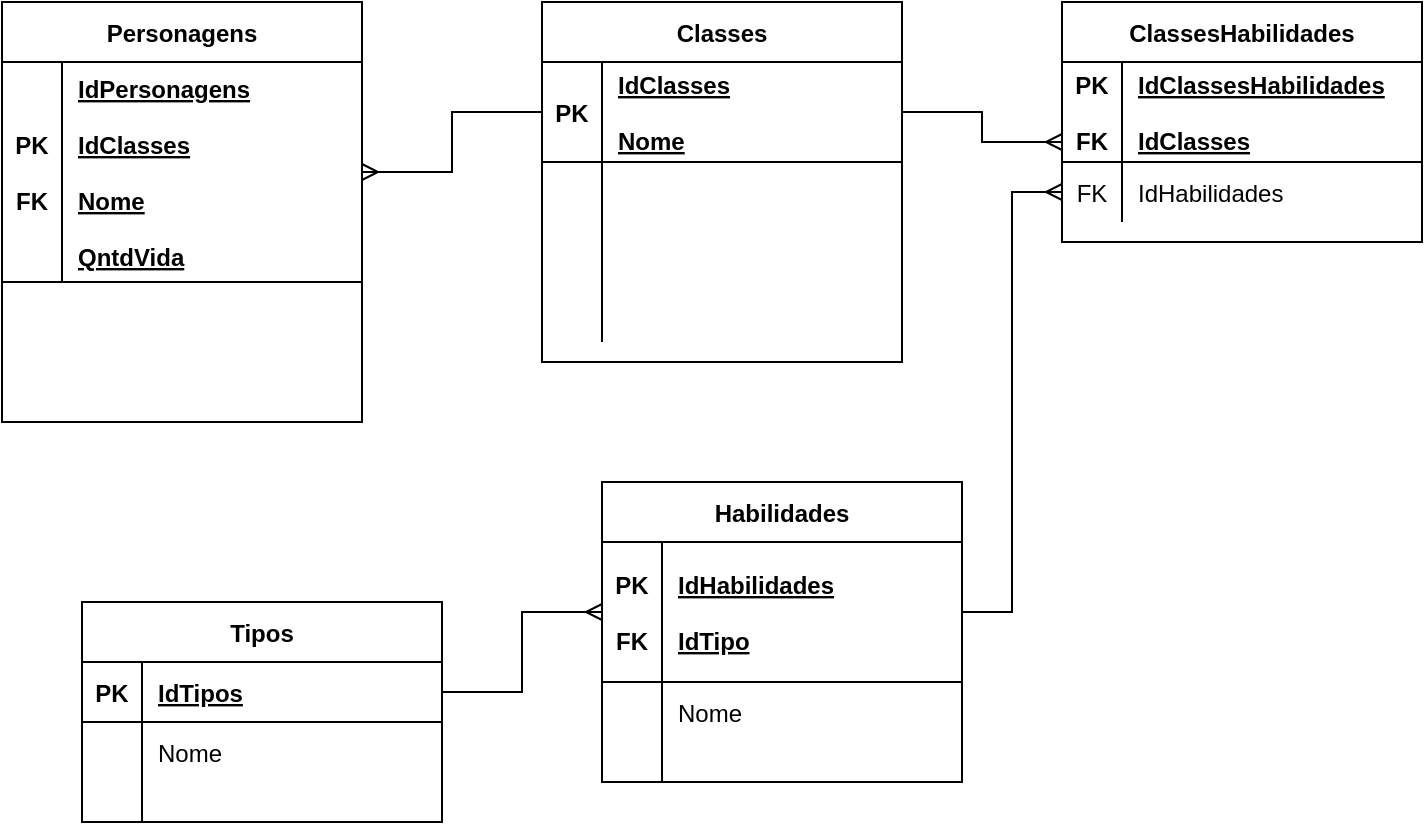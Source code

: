 <mxfile version="14.9.5" type="device"><diagram id="w_9q8Yb-9ZwUTlGtc3AP" name="MER"><mxGraphModel dx="1038" dy="521" grid="1" gridSize="10" guides="1" tooltips="1" connect="1" arrows="1" fold="1" page="1" pageScale="1" pageWidth="827" pageHeight="1169" math="0" shadow="0"><root><mxCell id="0"/><mxCell id="1" parent="0"/><mxCell id="0VLGt1MnD69Ulfjqbqnn-8" value="Personagens" style="shape=table;startSize=30;container=1;collapsible=1;childLayout=tableLayout;fixedRows=1;rowLines=0;fontStyle=1;align=center;resizeLast=1;" vertex="1" parent="1"><mxGeometry x="70" y="80" width="180" height="210" as="geometry"/></mxCell><mxCell id="0VLGt1MnD69Ulfjqbqnn-9" value="" style="shape=partialRectangle;collapsible=0;dropTarget=0;pointerEvents=0;fillColor=none;top=0;left=0;bottom=1;right=0;points=[[0,0.5],[1,0.5]];portConstraint=eastwest;" vertex="1" parent="0VLGt1MnD69Ulfjqbqnn-8"><mxGeometry y="30" width="180" height="110" as="geometry"/></mxCell><mxCell id="0VLGt1MnD69Ulfjqbqnn-10" value="PK&#10;&#10;FK" style="shape=partialRectangle;connectable=0;fillColor=none;top=0;left=0;bottom=0;right=0;fontStyle=1;overflow=hidden;" vertex="1" parent="0VLGt1MnD69Ulfjqbqnn-9"><mxGeometry width="30" height="110" as="geometry"/></mxCell><mxCell id="0VLGt1MnD69Ulfjqbqnn-11" value="IdPersonagens&#10;&#10;IdClasses&#10;&#10;Nome&#10;&#10;QntdVida" style="shape=partialRectangle;connectable=0;fillColor=none;top=0;left=0;bottom=0;right=0;align=left;spacingLeft=6;fontStyle=5;overflow=hidden;" vertex="1" parent="0VLGt1MnD69Ulfjqbqnn-9"><mxGeometry x="30" width="150" height="110" as="geometry"/></mxCell><mxCell id="0VLGt1MnD69Ulfjqbqnn-48" value="Classes" style="shape=table;startSize=30;container=1;collapsible=1;childLayout=tableLayout;fixedRows=1;rowLines=0;fontStyle=1;align=center;resizeLast=1;" vertex="1" parent="1"><mxGeometry x="340" y="80" width="180" height="180" as="geometry"/></mxCell><mxCell id="0VLGt1MnD69Ulfjqbqnn-49" value="" style="shape=partialRectangle;collapsible=0;dropTarget=0;pointerEvents=0;fillColor=none;top=0;left=0;bottom=1;right=0;points=[[0,0.5],[1,0.5]];portConstraint=eastwest;" vertex="1" parent="0VLGt1MnD69Ulfjqbqnn-48"><mxGeometry y="30" width="180" height="50" as="geometry"/></mxCell><mxCell id="0VLGt1MnD69Ulfjqbqnn-50" value="PK" style="shape=partialRectangle;connectable=0;fillColor=none;top=0;left=0;bottom=0;right=0;fontStyle=1;overflow=hidden;" vertex="1" parent="0VLGt1MnD69Ulfjqbqnn-49"><mxGeometry width="30" height="50" as="geometry"/></mxCell><mxCell id="0VLGt1MnD69Ulfjqbqnn-51" value="IdClasses&#10;&#10;Nome" style="shape=partialRectangle;connectable=0;fillColor=none;top=0;left=0;bottom=0;right=0;align=left;spacingLeft=6;fontStyle=5;overflow=hidden;" vertex="1" parent="0VLGt1MnD69Ulfjqbqnn-49"><mxGeometry x="30" width="150" height="50" as="geometry"/></mxCell><mxCell id="0VLGt1MnD69Ulfjqbqnn-52" value="" style="shape=partialRectangle;collapsible=0;dropTarget=0;pointerEvents=0;fillColor=none;top=0;left=0;bottom=0;right=0;points=[[0,0.5],[1,0.5]];portConstraint=eastwest;" vertex="1" parent="0VLGt1MnD69Ulfjqbqnn-48"><mxGeometry y="80" width="180" height="30" as="geometry"/></mxCell><mxCell id="0VLGt1MnD69Ulfjqbqnn-53" value="" style="shape=partialRectangle;connectable=0;fillColor=none;top=0;left=0;bottom=0;right=0;editable=1;overflow=hidden;" vertex="1" parent="0VLGt1MnD69Ulfjqbqnn-52"><mxGeometry width="30" height="30" as="geometry"/></mxCell><mxCell id="0VLGt1MnD69Ulfjqbqnn-54" value="" style="shape=partialRectangle;connectable=0;fillColor=none;top=0;left=0;bottom=0;right=0;align=left;spacingLeft=6;overflow=hidden;" vertex="1" parent="0VLGt1MnD69Ulfjqbqnn-52"><mxGeometry x="30" width="150" height="30" as="geometry"/></mxCell><mxCell id="0VLGt1MnD69Ulfjqbqnn-55" value="" style="shape=partialRectangle;collapsible=0;dropTarget=0;pointerEvents=0;fillColor=none;top=0;left=0;bottom=0;right=0;points=[[0,0.5],[1,0.5]];portConstraint=eastwest;" vertex="1" parent="0VLGt1MnD69Ulfjqbqnn-48"><mxGeometry y="110" width="180" height="30" as="geometry"/></mxCell><mxCell id="0VLGt1MnD69Ulfjqbqnn-56" value="" style="shape=partialRectangle;connectable=0;fillColor=none;top=0;left=0;bottom=0;right=0;editable=1;overflow=hidden;" vertex="1" parent="0VLGt1MnD69Ulfjqbqnn-55"><mxGeometry width="30" height="30" as="geometry"/></mxCell><mxCell id="0VLGt1MnD69Ulfjqbqnn-57" value="" style="shape=partialRectangle;connectable=0;fillColor=none;top=0;left=0;bottom=0;right=0;align=left;spacingLeft=6;overflow=hidden;" vertex="1" parent="0VLGt1MnD69Ulfjqbqnn-55"><mxGeometry x="30" width="150" height="30" as="geometry"/></mxCell><mxCell id="0VLGt1MnD69Ulfjqbqnn-58" value="" style="shape=partialRectangle;collapsible=0;dropTarget=0;pointerEvents=0;fillColor=none;top=0;left=0;bottom=0;right=0;points=[[0,0.5],[1,0.5]];portConstraint=eastwest;" vertex="1" parent="0VLGt1MnD69Ulfjqbqnn-48"><mxGeometry y="140" width="180" height="30" as="geometry"/></mxCell><mxCell id="0VLGt1MnD69Ulfjqbqnn-59" value="" style="shape=partialRectangle;connectable=0;fillColor=none;top=0;left=0;bottom=0;right=0;editable=1;overflow=hidden;" vertex="1" parent="0VLGt1MnD69Ulfjqbqnn-58"><mxGeometry width="30" height="30" as="geometry"/></mxCell><mxCell id="0VLGt1MnD69Ulfjqbqnn-60" value="" style="shape=partialRectangle;connectable=0;fillColor=none;top=0;left=0;bottom=0;right=0;align=left;spacingLeft=6;overflow=hidden;" vertex="1" parent="0VLGt1MnD69Ulfjqbqnn-58"><mxGeometry x="30" width="150" height="30" as="geometry"/></mxCell><mxCell id="0VLGt1MnD69Ulfjqbqnn-62" value="ClassesHabilidades" style="shape=table;startSize=30;container=1;collapsible=1;childLayout=tableLayout;fixedRows=1;rowLines=0;fontStyle=1;align=center;resizeLast=1;" vertex="1" parent="1"><mxGeometry x="600" y="80" width="180" height="120" as="geometry"/></mxCell><mxCell id="0VLGt1MnD69Ulfjqbqnn-63" value="" style="shape=partialRectangle;collapsible=0;dropTarget=0;pointerEvents=0;fillColor=none;top=0;left=0;bottom=1;right=0;points=[[0,0.5],[1,0.5]];portConstraint=eastwest;" vertex="1" parent="0VLGt1MnD69Ulfjqbqnn-62"><mxGeometry y="30" width="180" height="50" as="geometry"/></mxCell><mxCell id="0VLGt1MnD69Ulfjqbqnn-64" value="PK&#10;&#10;FK" style="shape=partialRectangle;connectable=0;fillColor=none;top=0;left=0;bottom=0;right=0;fontStyle=1;overflow=hidden;" vertex="1" parent="0VLGt1MnD69Ulfjqbqnn-63"><mxGeometry width="30" height="50" as="geometry"/></mxCell><mxCell id="0VLGt1MnD69Ulfjqbqnn-65" value="IdClassesHabilidades&#10;&#10;IdClasses" style="shape=partialRectangle;connectable=0;fillColor=none;top=0;left=0;bottom=0;right=0;align=left;spacingLeft=6;fontStyle=5;overflow=hidden;" vertex="1" parent="0VLGt1MnD69Ulfjqbqnn-63"><mxGeometry x="30" width="150" height="50" as="geometry"/></mxCell><mxCell id="0VLGt1MnD69Ulfjqbqnn-66" value="" style="shape=partialRectangle;collapsible=0;dropTarget=0;pointerEvents=0;fillColor=none;top=0;left=0;bottom=0;right=0;points=[[0,0.5],[1,0.5]];portConstraint=eastwest;" vertex="1" parent="0VLGt1MnD69Ulfjqbqnn-62"><mxGeometry y="80" width="180" height="30" as="geometry"/></mxCell><mxCell id="0VLGt1MnD69Ulfjqbqnn-67" value="FK" style="shape=partialRectangle;connectable=0;fillColor=none;top=0;left=0;bottom=0;right=0;editable=1;overflow=hidden;" vertex="1" parent="0VLGt1MnD69Ulfjqbqnn-66"><mxGeometry width="30" height="30" as="geometry"/></mxCell><mxCell id="0VLGt1MnD69Ulfjqbqnn-68" value="IdHabilidades" style="shape=partialRectangle;connectable=0;fillColor=none;top=0;left=0;bottom=0;right=0;align=left;spacingLeft=6;overflow=hidden;" vertex="1" parent="0VLGt1MnD69Ulfjqbqnn-66"><mxGeometry x="30" width="150" height="30" as="geometry"/></mxCell><mxCell id="0VLGt1MnD69Ulfjqbqnn-75" value="Habilidades" style="shape=table;startSize=30;container=1;collapsible=1;childLayout=tableLayout;fixedRows=1;rowLines=0;fontStyle=1;align=center;resizeLast=1;" vertex="1" parent="1"><mxGeometry x="370" y="320" width="180" height="150" as="geometry"/></mxCell><mxCell id="0VLGt1MnD69Ulfjqbqnn-76" value="" style="shape=partialRectangle;collapsible=0;dropTarget=0;pointerEvents=0;fillColor=none;top=0;left=0;bottom=1;right=0;points=[[0,0.5],[1,0.5]];portConstraint=eastwest;" vertex="1" parent="0VLGt1MnD69Ulfjqbqnn-75"><mxGeometry y="30" width="180" height="70" as="geometry"/></mxCell><mxCell id="0VLGt1MnD69Ulfjqbqnn-77" value="PK&#10;&#10;FK" style="shape=partialRectangle;connectable=0;fillColor=none;top=0;left=0;bottom=0;right=0;fontStyle=1;overflow=hidden;" vertex="1" parent="0VLGt1MnD69Ulfjqbqnn-76"><mxGeometry width="30" height="70" as="geometry"/></mxCell><mxCell id="0VLGt1MnD69Ulfjqbqnn-78" value="IdHabilidades&#10;&#10;IdTipo" style="shape=partialRectangle;connectable=0;fillColor=none;top=0;left=0;bottom=0;right=0;align=left;spacingLeft=6;fontStyle=5;overflow=hidden;" vertex="1" parent="0VLGt1MnD69Ulfjqbqnn-76"><mxGeometry x="30" width="150" height="70" as="geometry"/></mxCell><mxCell id="0VLGt1MnD69Ulfjqbqnn-79" value="" style="shape=partialRectangle;collapsible=0;dropTarget=0;pointerEvents=0;fillColor=none;top=0;left=0;bottom=0;right=0;points=[[0,0.5],[1,0.5]];portConstraint=eastwest;" vertex="1" parent="0VLGt1MnD69Ulfjqbqnn-75"><mxGeometry y="100" width="180" height="30" as="geometry"/></mxCell><mxCell id="0VLGt1MnD69Ulfjqbqnn-80" value="" style="shape=partialRectangle;connectable=0;fillColor=none;top=0;left=0;bottom=0;right=0;editable=1;overflow=hidden;" vertex="1" parent="0VLGt1MnD69Ulfjqbqnn-79"><mxGeometry width="30" height="30" as="geometry"/></mxCell><mxCell id="0VLGt1MnD69Ulfjqbqnn-81" value="Nome" style="shape=partialRectangle;connectable=0;fillColor=none;top=0;left=0;bottom=0;right=0;align=left;spacingLeft=6;overflow=hidden;" vertex="1" parent="0VLGt1MnD69Ulfjqbqnn-79"><mxGeometry x="30" width="150" height="30" as="geometry"/></mxCell><mxCell id="0VLGt1MnD69Ulfjqbqnn-82" value="" style="shape=partialRectangle;collapsible=0;dropTarget=0;pointerEvents=0;fillColor=none;top=0;left=0;bottom=0;right=0;points=[[0,0.5],[1,0.5]];portConstraint=eastwest;" vertex="1" parent="0VLGt1MnD69Ulfjqbqnn-75"><mxGeometry y="130" width="180" height="20" as="geometry"/></mxCell><mxCell id="0VLGt1MnD69Ulfjqbqnn-83" value="" style="shape=partialRectangle;connectable=0;fillColor=none;top=0;left=0;bottom=0;right=0;editable=1;overflow=hidden;" vertex="1" parent="0VLGt1MnD69Ulfjqbqnn-82"><mxGeometry width="30" height="20" as="geometry"/></mxCell><mxCell id="0VLGt1MnD69Ulfjqbqnn-84" value="" style="shape=partialRectangle;connectable=0;fillColor=none;top=0;left=0;bottom=0;right=0;align=left;spacingLeft=6;overflow=hidden;" vertex="1" parent="0VLGt1MnD69Ulfjqbqnn-82"><mxGeometry x="30" width="150" height="20" as="geometry"/></mxCell><mxCell id="0VLGt1MnD69Ulfjqbqnn-88" value="Tipos" style="shape=table;startSize=30;container=1;collapsible=1;childLayout=tableLayout;fixedRows=1;rowLines=0;fontStyle=1;align=center;resizeLast=1;" vertex="1" parent="1"><mxGeometry x="110" y="380" width="180" height="110" as="geometry"/></mxCell><mxCell id="0VLGt1MnD69Ulfjqbqnn-89" value="" style="shape=partialRectangle;collapsible=0;dropTarget=0;pointerEvents=0;fillColor=none;top=0;left=0;bottom=1;right=0;points=[[0,0.5],[1,0.5]];portConstraint=eastwest;" vertex="1" parent="0VLGt1MnD69Ulfjqbqnn-88"><mxGeometry y="30" width="180" height="30" as="geometry"/></mxCell><mxCell id="0VLGt1MnD69Ulfjqbqnn-90" value="PK" style="shape=partialRectangle;connectable=0;fillColor=none;top=0;left=0;bottom=0;right=0;fontStyle=1;overflow=hidden;" vertex="1" parent="0VLGt1MnD69Ulfjqbqnn-89"><mxGeometry width="30" height="30" as="geometry"/></mxCell><mxCell id="0VLGt1MnD69Ulfjqbqnn-91" value="IdTipos" style="shape=partialRectangle;connectable=0;fillColor=none;top=0;left=0;bottom=0;right=0;align=left;spacingLeft=6;fontStyle=5;overflow=hidden;" vertex="1" parent="0VLGt1MnD69Ulfjqbqnn-89"><mxGeometry x="30" width="150" height="30" as="geometry"/></mxCell><mxCell id="0VLGt1MnD69Ulfjqbqnn-92" value="" style="shape=partialRectangle;collapsible=0;dropTarget=0;pointerEvents=0;fillColor=none;top=0;left=0;bottom=0;right=0;points=[[0,0.5],[1,0.5]];portConstraint=eastwest;" vertex="1" parent="0VLGt1MnD69Ulfjqbqnn-88"><mxGeometry y="60" width="180" height="30" as="geometry"/></mxCell><mxCell id="0VLGt1MnD69Ulfjqbqnn-93" value="" style="shape=partialRectangle;connectable=0;fillColor=none;top=0;left=0;bottom=0;right=0;editable=1;overflow=hidden;" vertex="1" parent="0VLGt1MnD69Ulfjqbqnn-92"><mxGeometry width="30" height="30" as="geometry"/></mxCell><mxCell id="0VLGt1MnD69Ulfjqbqnn-94" value="Nome" style="shape=partialRectangle;connectable=0;fillColor=none;top=0;left=0;bottom=0;right=0;align=left;spacingLeft=6;overflow=hidden;" vertex="1" parent="0VLGt1MnD69Ulfjqbqnn-92"><mxGeometry x="30" width="150" height="30" as="geometry"/></mxCell><mxCell id="0VLGt1MnD69Ulfjqbqnn-98" value="" style="shape=partialRectangle;collapsible=0;dropTarget=0;pointerEvents=0;fillColor=none;top=0;left=0;bottom=0;right=0;points=[[0,0.5],[1,0.5]];portConstraint=eastwest;" vertex="1" parent="0VLGt1MnD69Ulfjqbqnn-88"><mxGeometry y="90" width="180" height="20" as="geometry"/></mxCell><mxCell id="0VLGt1MnD69Ulfjqbqnn-99" value="" style="shape=partialRectangle;connectable=0;fillColor=none;top=0;left=0;bottom=0;right=0;editable=1;overflow=hidden;" vertex="1" parent="0VLGt1MnD69Ulfjqbqnn-98"><mxGeometry width="30" height="20" as="geometry"/></mxCell><mxCell id="0VLGt1MnD69Ulfjqbqnn-100" value="" style="shape=partialRectangle;connectable=0;fillColor=none;top=0;left=0;bottom=0;right=0;align=left;spacingLeft=6;overflow=hidden;" vertex="1" parent="0VLGt1MnD69Ulfjqbqnn-98"><mxGeometry x="30" width="150" height="20" as="geometry"/></mxCell><mxCell id="0VLGt1MnD69Ulfjqbqnn-101" style="edgeStyle=orthogonalEdgeStyle;rounded=0;orthogonalLoop=1;jettySize=auto;html=1;entryX=0;entryY=0.5;entryDx=0;entryDy=0;endArrow=ERmany;endFill=0;" edge="1" parent="1" source="0VLGt1MnD69Ulfjqbqnn-76" target="0VLGt1MnD69Ulfjqbqnn-66"><mxGeometry relative="1" as="geometry"/></mxCell><mxCell id="0VLGt1MnD69Ulfjqbqnn-104" style="edgeStyle=orthogonalEdgeStyle;rounded=0;orthogonalLoop=1;jettySize=auto;html=1;entryX=0;entryY=0.5;entryDx=0;entryDy=0;endArrow=ERmany;endFill=0;" edge="1" parent="1" source="0VLGt1MnD69Ulfjqbqnn-89" target="0VLGt1MnD69Ulfjqbqnn-76"><mxGeometry relative="1" as="geometry"/></mxCell><mxCell id="0VLGt1MnD69Ulfjqbqnn-105" style="edgeStyle=orthogonalEdgeStyle;rounded=0;orthogonalLoop=1;jettySize=auto;html=1;entryX=0;entryY=0.8;entryDx=0;entryDy=0;entryPerimeter=0;endArrow=ERmany;endFill=0;" edge="1" parent="1" source="0VLGt1MnD69Ulfjqbqnn-49" target="0VLGt1MnD69Ulfjqbqnn-63"><mxGeometry relative="1" as="geometry"/></mxCell><mxCell id="0VLGt1MnD69Ulfjqbqnn-106" style="edgeStyle=orthogonalEdgeStyle;rounded=0;orthogonalLoop=1;jettySize=auto;html=1;entryX=1;entryY=0.5;entryDx=0;entryDy=0;endArrow=ERmany;endFill=0;" edge="1" parent="1" source="0VLGt1MnD69Ulfjqbqnn-49" target="0VLGt1MnD69Ulfjqbqnn-9"><mxGeometry relative="1" as="geometry"/></mxCell></root></mxGraphModel></diagram></mxfile>